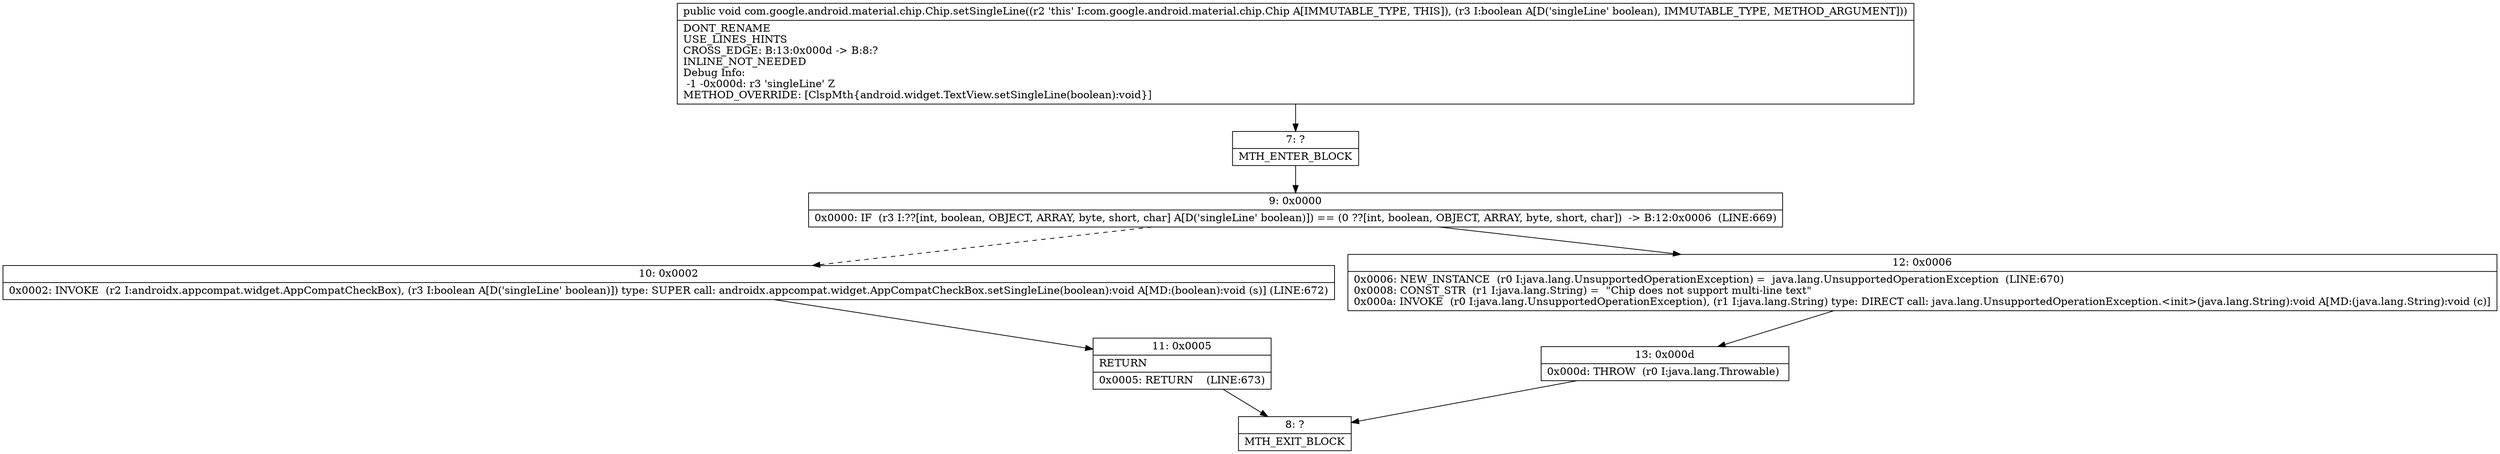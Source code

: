 digraph "CFG forcom.google.android.material.chip.Chip.setSingleLine(Z)V" {
Node_7 [shape=record,label="{7\:\ ?|MTH_ENTER_BLOCK\l}"];
Node_9 [shape=record,label="{9\:\ 0x0000|0x0000: IF  (r3 I:??[int, boolean, OBJECT, ARRAY, byte, short, char] A[D('singleLine' boolean)]) == (0 ??[int, boolean, OBJECT, ARRAY, byte, short, char])  \-\> B:12:0x0006  (LINE:669)\l}"];
Node_10 [shape=record,label="{10\:\ 0x0002|0x0002: INVOKE  (r2 I:androidx.appcompat.widget.AppCompatCheckBox), (r3 I:boolean A[D('singleLine' boolean)]) type: SUPER call: androidx.appcompat.widget.AppCompatCheckBox.setSingleLine(boolean):void A[MD:(boolean):void (s)] (LINE:672)\l}"];
Node_11 [shape=record,label="{11\:\ 0x0005|RETURN\l|0x0005: RETURN    (LINE:673)\l}"];
Node_8 [shape=record,label="{8\:\ ?|MTH_EXIT_BLOCK\l}"];
Node_12 [shape=record,label="{12\:\ 0x0006|0x0006: NEW_INSTANCE  (r0 I:java.lang.UnsupportedOperationException) =  java.lang.UnsupportedOperationException  (LINE:670)\l0x0008: CONST_STR  (r1 I:java.lang.String) =  \"Chip does not support multi\-line text\" \l0x000a: INVOKE  (r0 I:java.lang.UnsupportedOperationException), (r1 I:java.lang.String) type: DIRECT call: java.lang.UnsupportedOperationException.\<init\>(java.lang.String):void A[MD:(java.lang.String):void (c)]\l}"];
Node_13 [shape=record,label="{13\:\ 0x000d|0x000d: THROW  (r0 I:java.lang.Throwable) \l}"];
MethodNode[shape=record,label="{public void com.google.android.material.chip.Chip.setSingleLine((r2 'this' I:com.google.android.material.chip.Chip A[IMMUTABLE_TYPE, THIS]), (r3 I:boolean A[D('singleLine' boolean), IMMUTABLE_TYPE, METHOD_ARGUMENT]))  | DONT_RENAME\lUSE_LINES_HINTS\lCROSS_EDGE: B:13:0x000d \-\> B:8:?\lINLINE_NOT_NEEDED\lDebug Info:\l  \-1 \-0x000d: r3 'singleLine' Z\lMETHOD_OVERRIDE: [ClspMth\{android.widget.TextView.setSingleLine(boolean):void\}]\l}"];
MethodNode -> Node_7;Node_7 -> Node_9;
Node_9 -> Node_10[style=dashed];
Node_9 -> Node_12;
Node_10 -> Node_11;
Node_11 -> Node_8;
Node_12 -> Node_13;
Node_13 -> Node_8;
}

